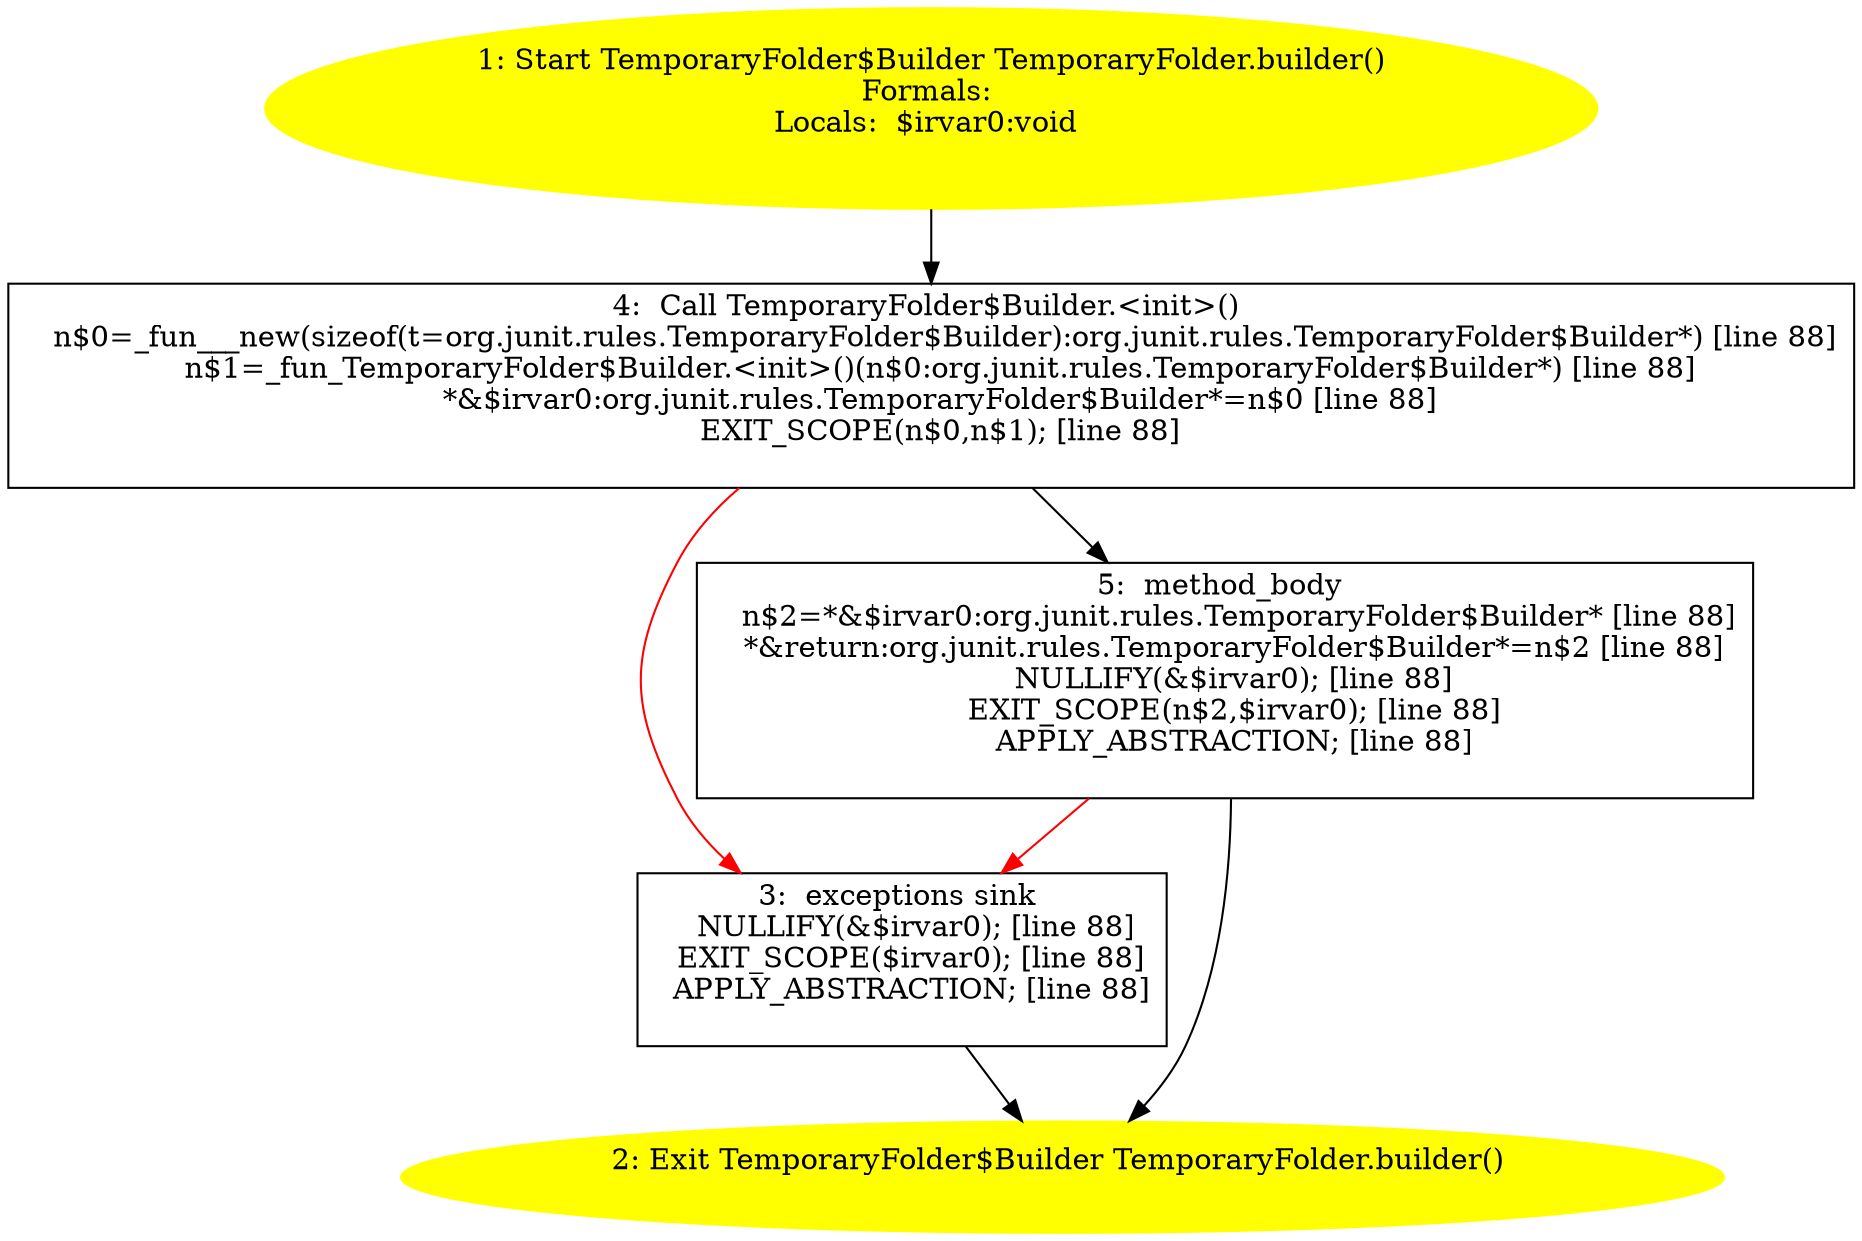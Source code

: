 /* @generated */
digraph cfg {
"org.junit.rules.TemporaryFolder.builder():org.junit.rules.TemporaryFolder$Builder.ad9de1cfd7b2a329a2f2fbd527ada3f8_1" [label="1: Start TemporaryFolder$Builder TemporaryFolder.builder()\nFormals: \nLocals:  $irvar0:void \n  " color=yellow style=filled]
	

	 "org.junit.rules.TemporaryFolder.builder():org.junit.rules.TemporaryFolder$Builder.ad9de1cfd7b2a329a2f2fbd527ada3f8_1" -> "org.junit.rules.TemporaryFolder.builder():org.junit.rules.TemporaryFolder$Builder.ad9de1cfd7b2a329a2f2fbd527ada3f8_4" ;
"org.junit.rules.TemporaryFolder.builder():org.junit.rules.TemporaryFolder$Builder.ad9de1cfd7b2a329a2f2fbd527ada3f8_2" [label="2: Exit TemporaryFolder$Builder TemporaryFolder.builder() \n  " color=yellow style=filled]
	

"org.junit.rules.TemporaryFolder.builder():org.junit.rules.TemporaryFolder$Builder.ad9de1cfd7b2a329a2f2fbd527ada3f8_3" [label="3:  exceptions sink \n   NULLIFY(&$irvar0); [line 88]\n  EXIT_SCOPE($irvar0); [line 88]\n  APPLY_ABSTRACTION; [line 88]\n " shape="box"]
	

	 "org.junit.rules.TemporaryFolder.builder():org.junit.rules.TemporaryFolder$Builder.ad9de1cfd7b2a329a2f2fbd527ada3f8_3" -> "org.junit.rules.TemporaryFolder.builder():org.junit.rules.TemporaryFolder$Builder.ad9de1cfd7b2a329a2f2fbd527ada3f8_2" ;
"org.junit.rules.TemporaryFolder.builder():org.junit.rules.TemporaryFolder$Builder.ad9de1cfd7b2a329a2f2fbd527ada3f8_4" [label="4:  Call TemporaryFolder$Builder.<init>() \n   n$0=_fun___new(sizeof(t=org.junit.rules.TemporaryFolder$Builder):org.junit.rules.TemporaryFolder$Builder*) [line 88]\n  n$1=_fun_TemporaryFolder$Builder.<init>()(n$0:org.junit.rules.TemporaryFolder$Builder*) [line 88]\n  *&$irvar0:org.junit.rules.TemporaryFolder$Builder*=n$0 [line 88]\n  EXIT_SCOPE(n$0,n$1); [line 88]\n " shape="box"]
	

	 "org.junit.rules.TemporaryFolder.builder():org.junit.rules.TemporaryFolder$Builder.ad9de1cfd7b2a329a2f2fbd527ada3f8_4" -> "org.junit.rules.TemporaryFolder.builder():org.junit.rules.TemporaryFolder$Builder.ad9de1cfd7b2a329a2f2fbd527ada3f8_5" ;
	 "org.junit.rules.TemporaryFolder.builder():org.junit.rules.TemporaryFolder$Builder.ad9de1cfd7b2a329a2f2fbd527ada3f8_4" -> "org.junit.rules.TemporaryFolder.builder():org.junit.rules.TemporaryFolder$Builder.ad9de1cfd7b2a329a2f2fbd527ada3f8_3" [color="red" ];
"org.junit.rules.TemporaryFolder.builder():org.junit.rules.TemporaryFolder$Builder.ad9de1cfd7b2a329a2f2fbd527ada3f8_5" [label="5:  method_body \n   n$2=*&$irvar0:org.junit.rules.TemporaryFolder$Builder* [line 88]\n  *&return:org.junit.rules.TemporaryFolder$Builder*=n$2 [line 88]\n  NULLIFY(&$irvar0); [line 88]\n  EXIT_SCOPE(n$2,$irvar0); [line 88]\n  APPLY_ABSTRACTION; [line 88]\n " shape="box"]
	

	 "org.junit.rules.TemporaryFolder.builder():org.junit.rules.TemporaryFolder$Builder.ad9de1cfd7b2a329a2f2fbd527ada3f8_5" -> "org.junit.rules.TemporaryFolder.builder():org.junit.rules.TemporaryFolder$Builder.ad9de1cfd7b2a329a2f2fbd527ada3f8_2" ;
	 "org.junit.rules.TemporaryFolder.builder():org.junit.rules.TemporaryFolder$Builder.ad9de1cfd7b2a329a2f2fbd527ada3f8_5" -> "org.junit.rules.TemporaryFolder.builder():org.junit.rules.TemporaryFolder$Builder.ad9de1cfd7b2a329a2f2fbd527ada3f8_3" [color="red" ];
}
